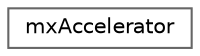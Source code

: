 digraph "类继承关系图"
{
 // LATEX_PDF_SIZE
  bgcolor="transparent";
  edge [fontname=Helvetica,fontsize=10,labelfontname=Helvetica,labelfontsize=10];
  node [fontname=Helvetica,fontsize=10,shape=box,height=0.2,width=0.4];
  rankdir="LR";
  Node0 [label="mxAccelerator",height=0.2,width=0.4,color="grey40", fillcolor="white", style="filled",URL="$classmx_accelerator.html",tooltip=" "];
}
